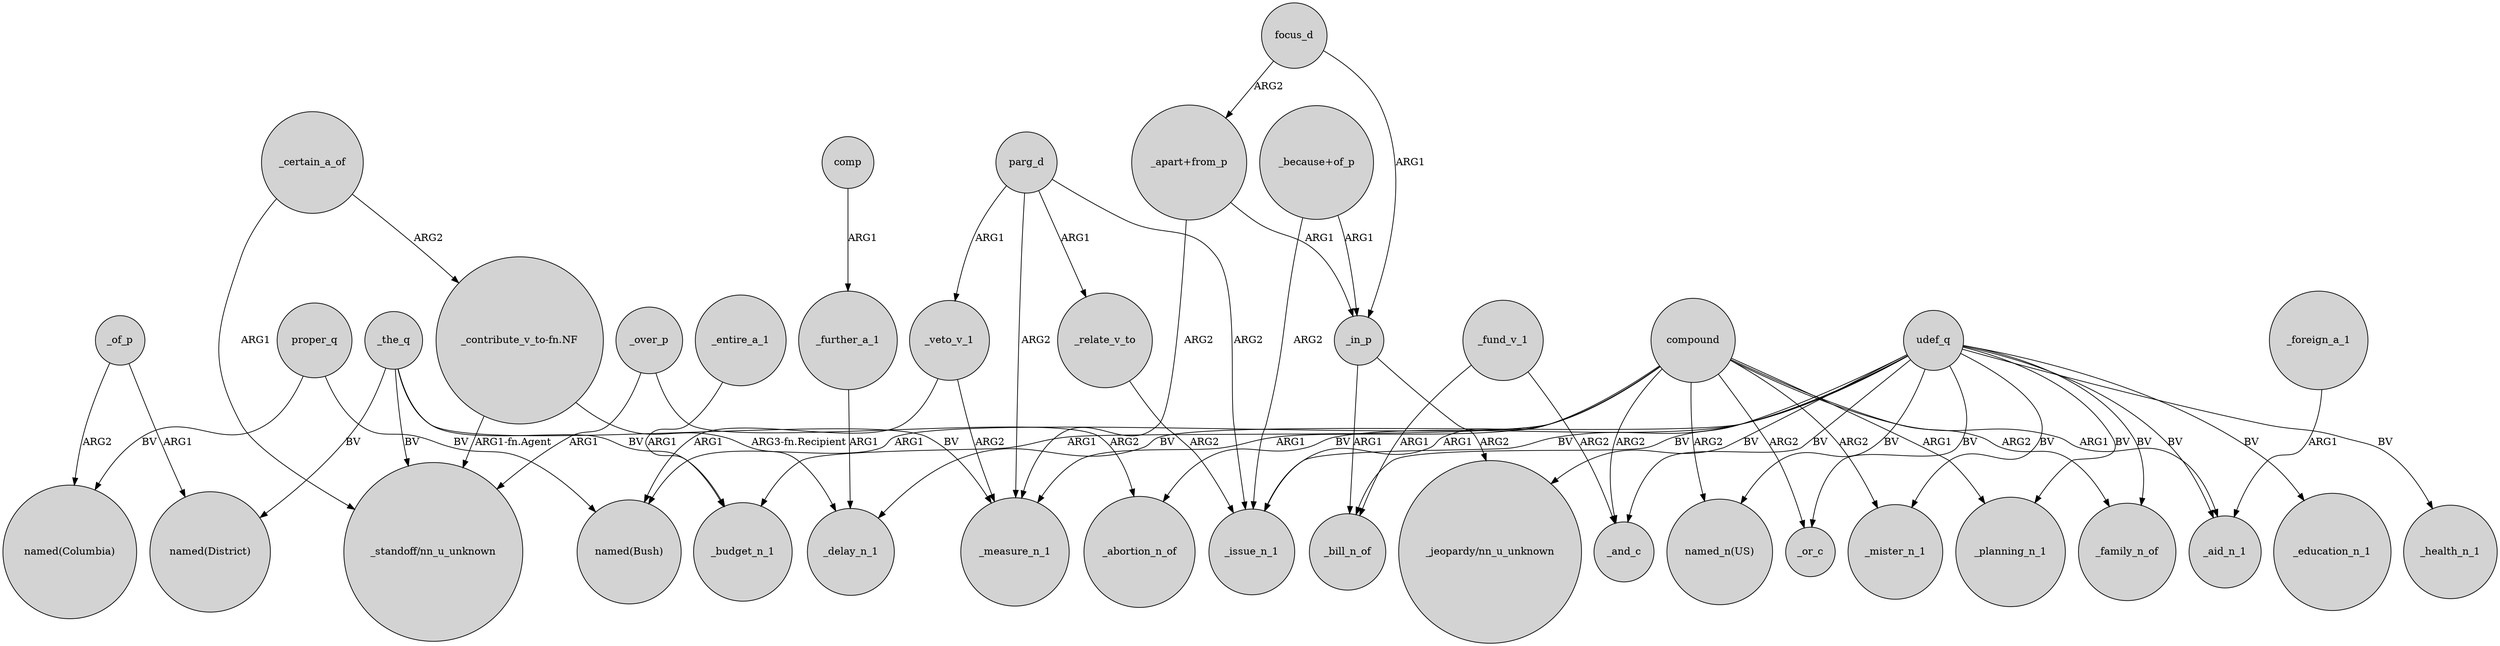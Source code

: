 digraph {
	node [shape=circle style=filled]
	"_apart+from_p" -> _in_p [label=ARG1]
	compound -> _or_c [label=ARG2]
	"_contribute_v_to-fn.NF" -> "_standoff/nn_u_unknown" [label="ARG1-fn.Agent"]
	_the_q -> _measure_n_1 [label=BV]
	_the_q -> "named(District)" [label=BV]
	_certain_a_of -> "_standoff/nn_u_unknown" [label=ARG1]
	parg_d -> _veto_v_1 [label=ARG1]
	_the_q -> "_standoff/nn_u_unknown" [label=BV]
	udef_q -> "named_n(US)" [label=BV]
	_the_q -> _budget_n_1 [label=BV]
	parg_d -> _relate_v_to [label=ARG1]
	compound -> _mister_n_1 [label=ARG2]
	_certain_a_of -> "_contribute_v_to-fn.NF" [label=ARG2]
	_fund_v_1 -> _bill_n_of [label=ARG1]
	udef_q -> _planning_n_1 [label=BV]
	udef_q -> _mister_n_1 [label=BV]
	compound -> _family_n_of [label=ARG2]
	udef_q -> _bill_n_of [label=BV]
	"_contribute_v_to-fn.NF" -> _delay_n_1 [label="ARG3-fn.Recipient"]
	udef_q -> _education_n_1 [label=BV]
	compound -> _budget_n_1 [label=ARG1]
	_of_p -> "named(Columbia)" [label=ARG2]
	udef_q -> _or_c [label=BV]
	compound -> "named_n(US)" [label=ARG2]
	"_apart+from_p" -> _measure_n_1 [label=ARG2]
	udef_q -> _delay_n_1 [label=BV]
	_fund_v_1 -> _and_c [label=ARG2]
	compound -> _measure_n_1 [label=ARG1]
	_further_a_1 -> _delay_n_1 [label=ARG1]
	compound -> _aid_n_1 [label=ARG1]
	proper_q -> "named(Columbia)" [label=BV]
	compound -> _planning_n_1 [label=ARG1]
	compound -> _and_c [label=ARG2]
	"_because+of_p" -> _in_p [label=ARG1]
	comp -> _further_a_1 [label=ARG1]
	_veto_v_1 -> _measure_n_1 [label=ARG2]
	_of_p -> "named(District)" [label=ARG1]
	_foreign_a_1 -> _aid_n_1 [label=ARG1]
	udef_q -> _health_n_1 [label=BV]
	_in_p -> "_jeopardy/nn_u_unknown" [label=ARG2]
	proper_q -> "named(Bush)" [label=BV]
	udef_q -> _issue_n_1 [label=BV]
	compound -> _issue_n_1 [label=ARG1]
	_in_p -> _bill_n_of [label=ARG1]
	_over_p -> _abortion_n_of [label=ARG2]
	focus_d -> _in_p [label=ARG1]
	udef_q -> _aid_n_1 [label=BV]
	udef_q -> _abortion_n_of [label=BV]
	_relate_v_to -> _issue_n_1 [label=ARG2]
	parg_d -> _measure_n_1 [label=ARG2]
	parg_d -> _issue_n_1 [label=ARG2]
	udef_q -> _family_n_of [label=BV]
	_over_p -> "_standoff/nn_u_unknown" [label=ARG1]
	udef_q -> _and_c [label=BV]
	focus_d -> "_apart+from_p" [label=ARG2]
	udef_q -> "_jeopardy/nn_u_unknown" [label=BV]
	"_because+of_p" -> _issue_n_1 [label=ARG2]
	_entire_a_1 -> _budget_n_1 [label=ARG1]
	_veto_v_1 -> "named(Bush)" [label=ARG1]
	compound -> "named(Bush)" [label=ARG1]
}
